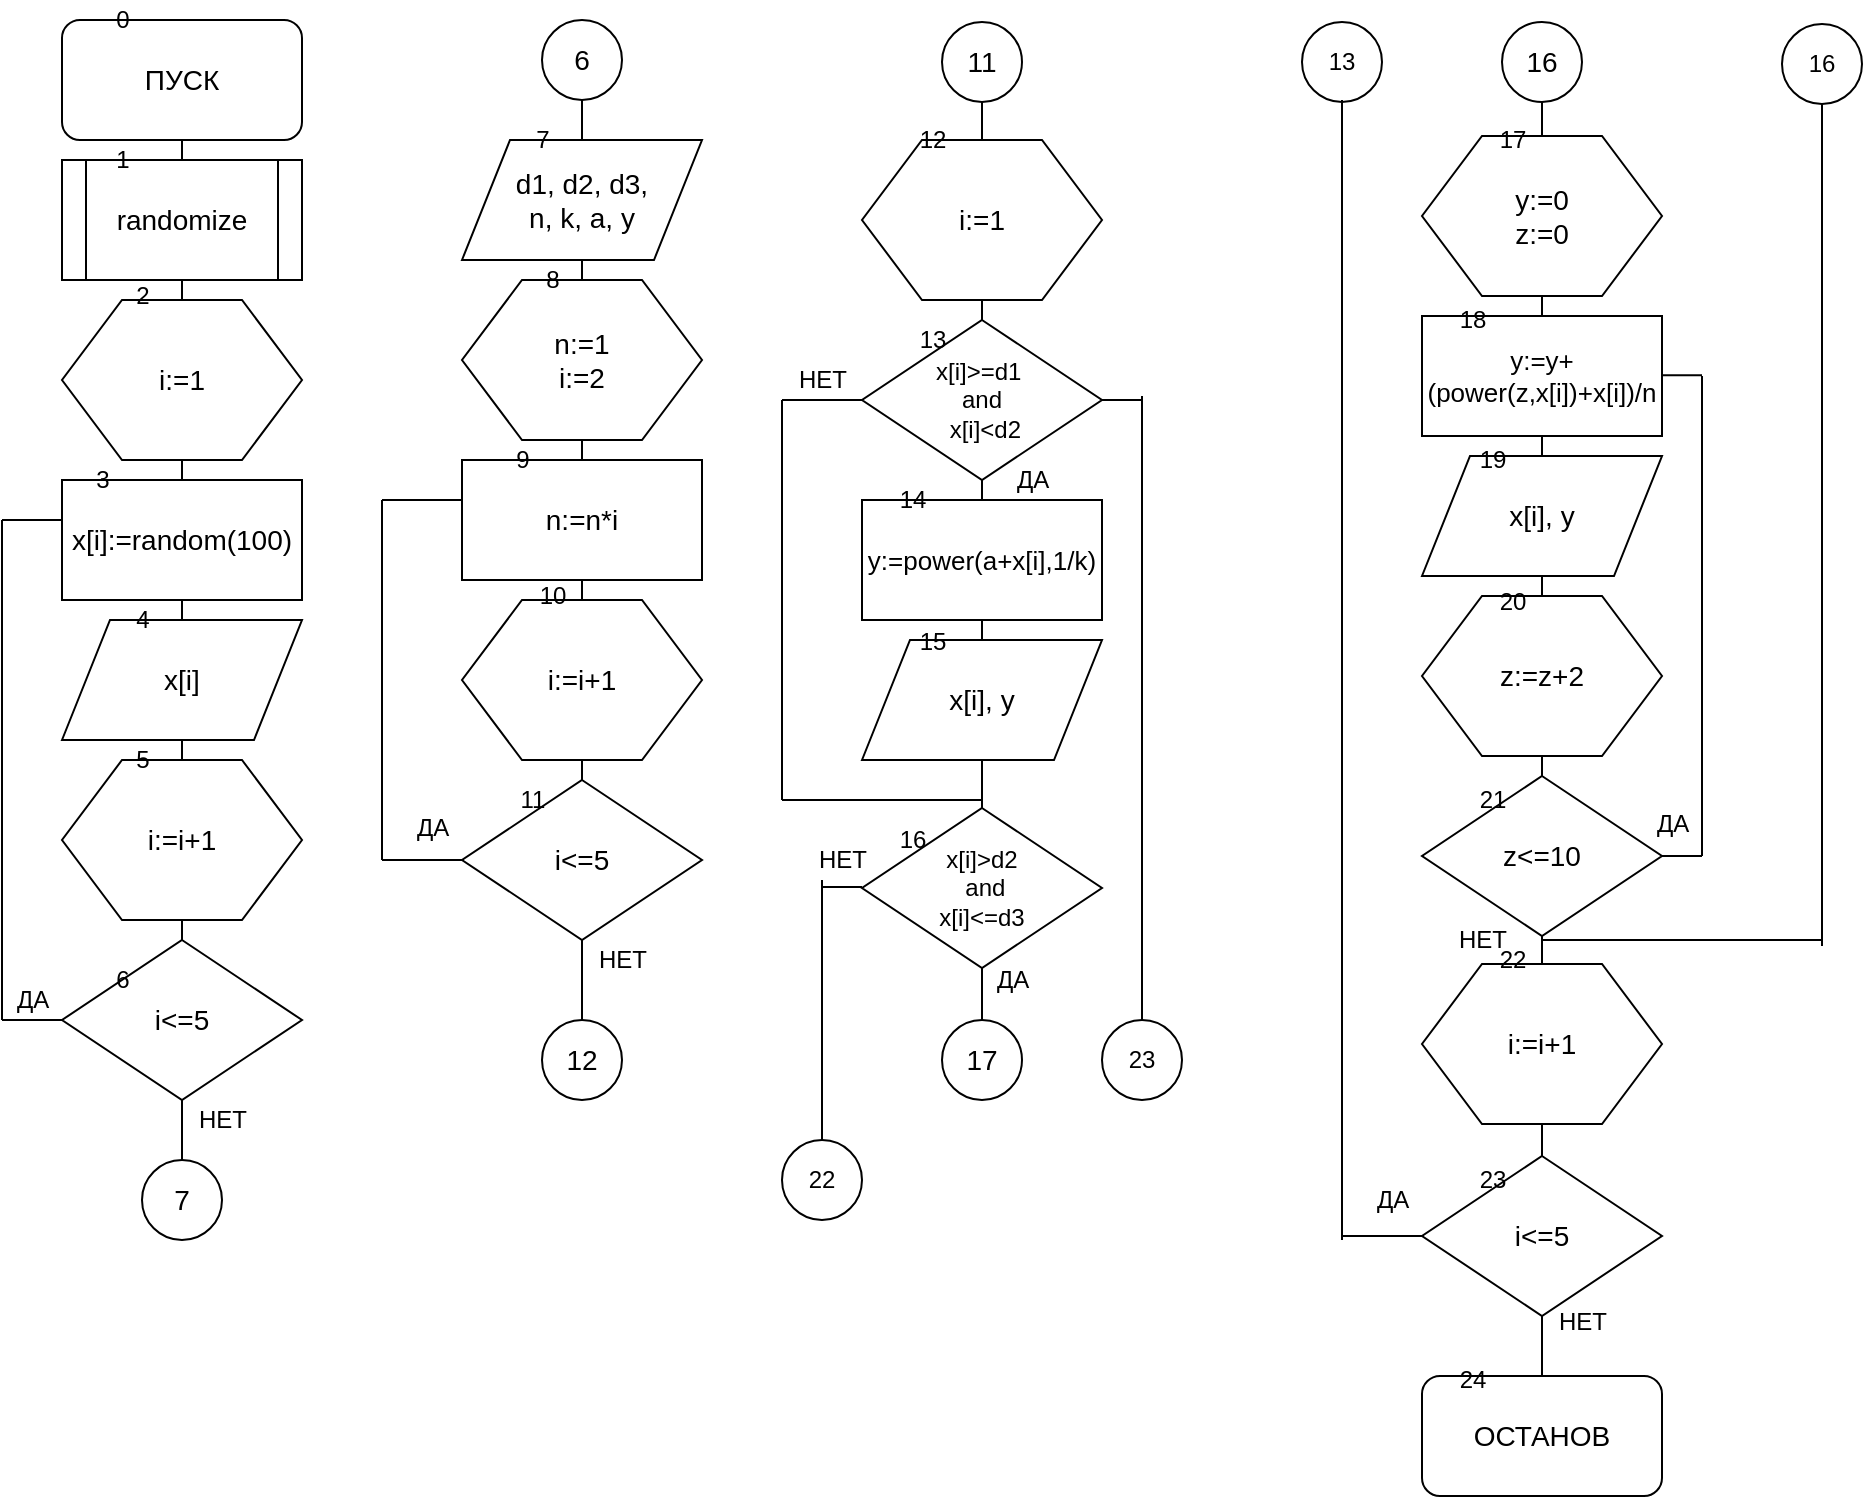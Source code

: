 <mxfile version="12.4.2" type="device" pages="1"><diagram id="S3DFibbqo-J8-yrh9Ixh" name="Page-1"><mxGraphModel dx="1220" dy="723" grid="1" gridSize="10" guides="1" tooltips="1" connect="1" arrows="1" fold="1" page="1" pageScale="1" pageWidth="827" pageHeight="1169" math="0" shadow="0"><root><mxCell id="0"/><mxCell id="1" parent="0"/><mxCell id="Db_5-F_NxsyMqJKdgJ6I-52" value="" style="endArrow=none;html=1;entryX=0.5;entryY=0;entryDx=0;entryDy=0;exitX=0.5;exitY=1;exitDx=0;exitDy=0;" edge="1" parent="1" source="Db_5-F_NxsyMqJKdgJ6I-46" target="Db_5-F_NxsyMqJKdgJ6I-3"><mxGeometry width="50" height="50" relative="1" as="geometry"><mxPoint x="860" y="498" as="sourcePoint"/><mxPoint x="910" y="448" as="targetPoint"/></mxGeometry></mxCell><mxCell id="Db_5-F_NxsyMqJKdgJ6I-39" value="" style="endArrow=none;html=1;entryX=0.5;entryY=1;entryDx=0;entryDy=0;" edge="1" parent="1" source="Db_5-F_NxsyMqJKdgJ6I-38" target="Db_5-F_NxsyMqJKdgJ6I-30"><mxGeometry width="50" height="50" relative="1" as="geometry"><mxPoint x="590" y="370" as="sourcePoint"/><mxPoint x="640" y="320" as="targetPoint"/></mxGeometry></mxCell><mxCell id="Db_5-F_NxsyMqJKdgJ6I-27" value="" style="endArrow=none;html=1;entryX=0.5;entryY=0;entryDx=0;entryDy=0;exitX=0.5;exitY=1;exitDx=0;exitDy=0;" edge="1" parent="1" source="Db_5-F_NxsyMqJKdgJ6I-15" target="Db_5-F_NxsyMqJKdgJ6I-20"><mxGeometry width="50" height="50" relative="1" as="geometry"><mxPoint x="380" y="410" as="sourcePoint"/><mxPoint x="430" y="360" as="targetPoint"/></mxGeometry></mxCell><mxCell id="Db_5-F_NxsyMqJKdgJ6I-13" value="" style="endArrow=none;html=1;exitX=0.5;exitY=1;exitDx=0;exitDy=0;" edge="1" parent="1" source="Db_5-F_NxsyMqJKdgJ6I-2"><mxGeometry width="50" height="50" relative="1" as="geometry"><mxPoint x="200" y="410" as="sourcePoint"/><mxPoint x="100" y="590" as="targetPoint"/></mxGeometry></mxCell><mxCell id="Db_5-F_NxsyMqJKdgJ6I-2" value="&lt;font style=&quot;font-size: 14px&quot;&gt;ПУСК&lt;/font&gt;" style="rounded=1;whiteSpace=wrap;html=1;" vertex="1" parent="1"><mxGeometry x="40" y="20" width="120" height="60" as="geometry"/></mxCell><mxCell id="Db_5-F_NxsyMqJKdgJ6I-3" value="&lt;font style=&quot;font-size: 14px&quot;&gt;ОСТАНОВ&lt;/font&gt;" style="rounded=1;whiteSpace=wrap;html=1;" vertex="1" parent="1"><mxGeometry x="720" y="698" width="120" height="60" as="geometry"/></mxCell><mxCell id="Db_5-F_NxsyMqJKdgJ6I-4" value="&lt;font style=&quot;font-size: 14px&quot;&gt;randomize&lt;/font&gt;" style="shape=process;whiteSpace=wrap;html=1;backgroundOutline=1;" vertex="1" parent="1"><mxGeometry x="40" y="90" width="120" height="60" as="geometry"/></mxCell><mxCell id="Db_5-F_NxsyMqJKdgJ6I-5" value="&lt;font style=&quot;font-size: 14px&quot;&gt;i:=1&lt;/font&gt;" style="shape=hexagon;perimeter=hexagonPerimeter2;whiteSpace=wrap;html=1;" vertex="1" parent="1"><mxGeometry x="40" y="160" width="120" height="80" as="geometry"/></mxCell><mxCell id="Db_5-F_NxsyMqJKdgJ6I-6" value="&lt;font style=&quot;font-size: 14px&quot;&gt;x[i]:=random(100)&lt;/font&gt;" style="rounded=0;whiteSpace=wrap;html=1;" vertex="1" parent="1"><mxGeometry x="40" y="250" width="120" height="60" as="geometry"/></mxCell><mxCell id="Db_5-F_NxsyMqJKdgJ6I-7" value="&lt;font style=&quot;font-size: 14px&quot;&gt;x[i]&lt;/font&gt;" style="shape=parallelogram;perimeter=parallelogramPerimeter;whiteSpace=wrap;html=1;" vertex="1" parent="1"><mxGeometry x="40" y="320" width="120" height="60" as="geometry"/></mxCell><mxCell id="Db_5-F_NxsyMqJKdgJ6I-8" value="&lt;font style=&quot;font-size: 14px&quot;&gt;i:=i+1&lt;/font&gt;" style="shape=hexagon;perimeter=hexagonPerimeter2;whiteSpace=wrap;html=1;" vertex="1" parent="1"><mxGeometry x="40" y="390" width="120" height="80" as="geometry"/></mxCell><mxCell id="Db_5-F_NxsyMqJKdgJ6I-9" value="&lt;font style=&quot;font-size: 14px&quot;&gt;i&amp;lt;=5&lt;/font&gt;" style="rhombus;whiteSpace=wrap;html=1;" vertex="1" parent="1"><mxGeometry x="40" y="480" width="120" height="80" as="geometry"/></mxCell><mxCell id="Db_5-F_NxsyMqJKdgJ6I-10" value="" style="endArrow=none;html=1;entryX=0;entryY=0.5;entryDx=0;entryDy=0;" edge="1" parent="1" target="Db_5-F_NxsyMqJKdgJ6I-9"><mxGeometry width="50" height="50" relative="1" as="geometry"><mxPoint x="10" y="520" as="sourcePoint"/><mxPoint x="250" y="470" as="targetPoint"/></mxGeometry></mxCell><mxCell id="Db_5-F_NxsyMqJKdgJ6I-11" value="" style="endArrow=none;html=1;" edge="1" parent="1"><mxGeometry width="50" height="50" relative="1" as="geometry"><mxPoint x="10" y="270" as="sourcePoint"/><mxPoint x="10" y="520" as="targetPoint"/></mxGeometry></mxCell><mxCell id="Db_5-F_NxsyMqJKdgJ6I-12" value="" style="endArrow=none;html=1;entryX=0;entryY=0.5;entryDx=0;entryDy=0;" edge="1" parent="1"><mxGeometry width="50" height="50" relative="1" as="geometry"><mxPoint x="10" y="270" as="sourcePoint"/><mxPoint x="40" y="270" as="targetPoint"/></mxGeometry></mxCell><mxCell id="Db_5-F_NxsyMqJKdgJ6I-14" value="&lt;font style=&quot;font-size: 14px&quot;&gt;7&lt;/font&gt;" style="ellipse;whiteSpace=wrap;html=1;aspect=fixed;" vertex="1" parent="1"><mxGeometry x="80" y="590" width="40" height="40" as="geometry"/></mxCell><mxCell id="Db_5-F_NxsyMqJKdgJ6I-15" value="&lt;font style=&quot;font-size: 14px&quot;&gt;6&lt;/font&gt;" style="ellipse;whiteSpace=wrap;html=1;aspect=fixed;" vertex="1" parent="1"><mxGeometry x="280" y="20" width="40" height="40" as="geometry"/></mxCell><mxCell id="Db_5-F_NxsyMqJKdgJ6I-16" value="&lt;font style=&quot;font-size: 14px&quot;&gt;d1, d2, d3,&lt;br&gt;n, k, a, y&lt;/font&gt;" style="shape=parallelogram;perimeter=parallelogramPerimeter;whiteSpace=wrap;html=1;" vertex="1" parent="1"><mxGeometry x="240" y="80" width="120" height="60" as="geometry"/></mxCell><mxCell id="Db_5-F_NxsyMqJKdgJ6I-17" value="&lt;font style=&quot;font-size: 14px&quot;&gt;n:=1&lt;br&gt;i:=2&lt;/font&gt;" style="shape=hexagon;perimeter=hexagonPerimeter2;whiteSpace=wrap;html=1;" vertex="1" parent="1"><mxGeometry x="240" y="150" width="120" height="80" as="geometry"/></mxCell><mxCell id="Db_5-F_NxsyMqJKdgJ6I-18" value="&lt;font style=&quot;font-size: 14px&quot;&gt;n:=n*i&lt;/font&gt;" style="rounded=0;whiteSpace=wrap;html=1;" vertex="1" parent="1"><mxGeometry x="240" y="240" width="120" height="60" as="geometry"/></mxCell><mxCell id="Db_5-F_NxsyMqJKdgJ6I-19" value="&lt;font style=&quot;font-size: 14px&quot;&gt;i:=i+1&lt;/font&gt;" style="shape=hexagon;perimeter=hexagonPerimeter2;whiteSpace=wrap;html=1;" vertex="1" parent="1"><mxGeometry x="240" y="310" width="120" height="80" as="geometry"/></mxCell><mxCell id="Db_5-F_NxsyMqJKdgJ6I-20" value="&lt;font style=&quot;font-size: 14px&quot;&gt;i&amp;lt;=5&lt;/font&gt;" style="rhombus;whiteSpace=wrap;html=1;" vertex="1" parent="1"><mxGeometry x="240" y="400" width="120" height="80" as="geometry"/></mxCell><mxCell id="Db_5-F_NxsyMqJKdgJ6I-21" value="" style="endArrow=none;html=1;entryX=0;entryY=0.5;entryDx=0;entryDy=0;" edge="1" parent="1" target="Db_5-F_NxsyMqJKdgJ6I-20"><mxGeometry width="50" height="50" relative="1" as="geometry"><mxPoint x="200" y="440" as="sourcePoint"/><mxPoint x="240" y="340" as="targetPoint"/></mxGeometry></mxCell><mxCell id="Db_5-F_NxsyMqJKdgJ6I-22" value="" style="endArrow=none;html=1;" edge="1" parent="1"><mxGeometry width="50" height="50" relative="1" as="geometry"><mxPoint x="200" y="440" as="sourcePoint"/><mxPoint x="200" y="260" as="targetPoint"/></mxGeometry></mxCell><mxCell id="Db_5-F_NxsyMqJKdgJ6I-23" value="" style="endArrow=none;html=1;entryX=0;entryY=0.5;entryDx=0;entryDy=0;" edge="1" parent="1"><mxGeometry width="50" height="50" relative="1" as="geometry"><mxPoint x="200" y="260" as="sourcePoint"/><mxPoint x="240" y="260" as="targetPoint"/></mxGeometry></mxCell><mxCell id="Db_5-F_NxsyMqJKdgJ6I-24" value="ДА" style="text;html=1;align=center;verticalAlign=middle;resizable=0;points=[];;autosize=1;" vertex="1" parent="1"><mxGeometry x="10" y="500" width="30" height="20" as="geometry"/></mxCell><mxCell id="Db_5-F_NxsyMqJKdgJ6I-25" value="НЕТ" style="text;html=1;align=center;verticalAlign=middle;resizable=0;points=[];;autosize=1;" vertex="1" parent="1"><mxGeometry x="100" y="560" width="40" height="20" as="geometry"/></mxCell><mxCell id="Db_5-F_NxsyMqJKdgJ6I-26" value="ДА" style="text;html=1;align=center;verticalAlign=middle;resizable=0;points=[];;autosize=1;" vertex="1" parent="1"><mxGeometry x="210" y="414" width="30" height="20" as="geometry"/></mxCell><mxCell id="Db_5-F_NxsyMqJKdgJ6I-28" value="" style="endArrow=none;html=1;entryX=0.5;entryY=1;entryDx=0;entryDy=0;" edge="1" parent="1" target="Db_5-F_NxsyMqJKdgJ6I-20"><mxGeometry width="50" height="50" relative="1" as="geometry"><mxPoint x="300" y="520" as="sourcePoint"/><mxPoint x="290" y="490" as="targetPoint"/></mxGeometry></mxCell><mxCell id="Db_5-F_NxsyMqJKdgJ6I-29" value="&lt;font style=&quot;font-size: 14px&quot;&gt;12&lt;/font&gt;" style="ellipse;whiteSpace=wrap;html=1;aspect=fixed;" vertex="1" parent="1"><mxGeometry x="280" y="520" width="40" height="40" as="geometry"/></mxCell><mxCell id="Db_5-F_NxsyMqJKdgJ6I-30" value="&lt;font style=&quot;font-size: 14px&quot;&gt;11&lt;/font&gt;" style="ellipse;whiteSpace=wrap;html=1;aspect=fixed;" vertex="1" parent="1"><mxGeometry x="480" y="21" width="40" height="40" as="geometry"/></mxCell><mxCell id="Db_5-F_NxsyMqJKdgJ6I-31" value="&lt;font style=&quot;font-size: 14px&quot;&gt;i:=1&lt;/font&gt;" style="shape=hexagon;perimeter=hexagonPerimeter2;whiteSpace=wrap;html=1;" vertex="1" parent="1"><mxGeometry x="440" y="80" width="120" height="80" as="geometry"/></mxCell><mxCell id="Db_5-F_NxsyMqJKdgJ6I-32" value="x[i]&amp;gt;=d1&amp;nbsp;&lt;br&gt;and&lt;br&gt;&amp;nbsp;x[i]&amp;lt;d2" style="rhombus;whiteSpace=wrap;html=1;" vertex="1" parent="1"><mxGeometry x="440" y="170" width="120" height="80" as="geometry"/></mxCell><mxCell id="Db_5-F_NxsyMqJKdgJ6I-33" value="&lt;font style=&quot;font-size: 13px&quot;&gt;y:=power(a+x[i],1/k)&lt;/font&gt;" style="rounded=0;whiteSpace=wrap;html=1;" vertex="1" parent="1"><mxGeometry x="440" y="260" width="120" height="60" as="geometry"/></mxCell><mxCell id="Db_5-F_NxsyMqJKdgJ6I-34" value="&lt;font style=&quot;font-size: 14px&quot;&gt;x[i], y&lt;/font&gt;" style="shape=parallelogram;perimeter=parallelogramPerimeter;whiteSpace=wrap;html=1;" vertex="1" parent="1"><mxGeometry x="440" y="330" width="120" height="60" as="geometry"/></mxCell><mxCell id="Db_5-F_NxsyMqJKdgJ6I-35" value="x[i]&amp;gt;d2&lt;br&gt;&amp;nbsp;and &lt;br&gt;x[i]&amp;lt;=d3" style="rhombus;whiteSpace=wrap;html=1;" vertex="1" parent="1"><mxGeometry x="440" y="414" width="120" height="80" as="geometry"/></mxCell><mxCell id="Db_5-F_NxsyMqJKdgJ6I-38" value="&lt;font style=&quot;font-size: 14px&quot;&gt;17&lt;/font&gt;" style="ellipse;whiteSpace=wrap;html=1;aspect=fixed;" vertex="1" parent="1"><mxGeometry x="480" y="520" width="40" height="40" as="geometry"/></mxCell><mxCell id="Db_5-F_NxsyMqJKdgJ6I-40" value="НЕТ" style="text;html=1;align=center;verticalAlign=middle;resizable=0;points=[];;autosize=1;" vertex="1" parent="1"><mxGeometry x="300" y="480" width="40" height="20" as="geometry"/></mxCell><mxCell id="Db_5-F_NxsyMqJKdgJ6I-41" value="" style="endArrow=none;html=1;" edge="1" parent="1"><mxGeometry width="50" height="50" relative="1" as="geometry"><mxPoint x="400" y="410" as="sourcePoint"/><mxPoint x="400" y="210" as="targetPoint"/></mxGeometry></mxCell><mxCell id="Db_5-F_NxsyMqJKdgJ6I-42" value="" style="endArrow=none;html=1;" edge="1" parent="1"><mxGeometry width="50" height="50" relative="1" as="geometry"><mxPoint x="500" y="410" as="sourcePoint"/><mxPoint x="400" y="410" as="targetPoint"/></mxGeometry></mxCell><mxCell id="Db_5-F_NxsyMqJKdgJ6I-43" value="" style="endArrow=none;html=1;exitX=0;exitY=0.5;exitDx=0;exitDy=0;" edge="1" parent="1" source="Db_5-F_NxsyMqJKdgJ6I-32"><mxGeometry width="50" height="50" relative="1" as="geometry"><mxPoint x="400" y="510" as="sourcePoint"/><mxPoint x="400" y="210" as="targetPoint"/></mxGeometry></mxCell><mxCell id="Db_5-F_NxsyMqJKdgJ6I-44" value="ДА" style="text;html=1;align=center;verticalAlign=middle;resizable=0;points=[];;autosize=1;" vertex="1" parent="1"><mxGeometry x="510" y="240" width="30" height="20" as="geometry"/></mxCell><mxCell id="Db_5-F_NxsyMqJKdgJ6I-45" value="НЕТ" style="text;html=1;align=center;verticalAlign=middle;resizable=0;points=[];;autosize=1;" vertex="1" parent="1"><mxGeometry x="400" y="190" width="40" height="20" as="geometry"/></mxCell><mxCell id="Db_5-F_NxsyMqJKdgJ6I-46" value="&lt;font style=&quot;font-size: 14px&quot;&gt;16&lt;/font&gt;" style="ellipse;whiteSpace=wrap;html=1;aspect=fixed;" vertex="1" parent="1"><mxGeometry x="760" y="21" width="40" height="40" as="geometry"/></mxCell><mxCell id="Db_5-F_NxsyMqJKdgJ6I-47" value="&lt;div style=&quot;font-size: 14px&quot;&gt;&lt;font style=&quot;font-size: 14px&quot;&gt;y:=0&lt;/font&gt;&lt;/div&gt;&lt;div style=&quot;font-size: 14px&quot;&gt;&lt;font style=&quot;font-size: 14px&quot;&gt;z:=0&lt;/font&gt;&lt;/div&gt;" style="shape=hexagon;perimeter=hexagonPerimeter2;whiteSpace=wrap;html=1;" vertex="1" parent="1"><mxGeometry x="720" y="78" width="120" height="80" as="geometry"/></mxCell><mxCell id="Db_5-F_NxsyMqJKdgJ6I-48" value="&lt;font style=&quot;font-size: 13px&quot;&gt;y:=y+(power(z,x[i])+x[i])/n&lt;/font&gt;" style="rounded=0;whiteSpace=wrap;html=1;" vertex="1" parent="1"><mxGeometry x="720" y="168" width="120" height="60" as="geometry"/></mxCell><mxCell id="Db_5-F_NxsyMqJKdgJ6I-49" value="&lt;font style=&quot;font-size: 14px&quot;&gt;x[i], y&lt;/font&gt;" style="shape=parallelogram;perimeter=parallelogramPerimeter;whiteSpace=wrap;html=1;" vertex="1" parent="1"><mxGeometry x="720" y="238" width="120" height="60" as="geometry"/></mxCell><mxCell id="Db_5-F_NxsyMqJKdgJ6I-50" value="&lt;font style=&quot;font-size: 14px&quot;&gt;z:=z+2&lt;/font&gt;" style="shape=hexagon;perimeter=hexagonPerimeter2;whiteSpace=wrap;html=1;" vertex="1" parent="1"><mxGeometry x="720" y="308" width="120" height="80" as="geometry"/></mxCell><mxCell id="Db_5-F_NxsyMqJKdgJ6I-51" value="&lt;font style=&quot;font-size: 14px&quot;&gt;i&amp;lt;=5&lt;/font&gt;" style="rhombus;whiteSpace=wrap;html=1;" vertex="1" parent="1"><mxGeometry x="720" y="588" width="120" height="80" as="geometry"/></mxCell><mxCell id="Db_5-F_NxsyMqJKdgJ6I-53" value="&lt;font style=&quot;font-size: 14px&quot;&gt;z&amp;lt;=10&lt;/font&gt;" style="rhombus;whiteSpace=wrap;html=1;" vertex="1" parent="1"><mxGeometry x="720" y="398" width="120" height="80" as="geometry"/></mxCell><mxCell id="Db_5-F_NxsyMqJKdgJ6I-54" value="&lt;font style=&quot;font-size: 14px&quot;&gt;i:=i+1&lt;/font&gt;" style="shape=hexagon;perimeter=hexagonPerimeter2;whiteSpace=wrap;html=1;" vertex="1" parent="1"><mxGeometry x="720" y="492" width="120" height="80" as="geometry"/></mxCell><mxCell id="Db_5-F_NxsyMqJKdgJ6I-55" value="" style="endArrow=none;html=1;exitX=1;exitY=0.5;exitDx=0;exitDy=0;" edge="1" parent="1" source="Db_5-F_NxsyMqJKdgJ6I-53"><mxGeometry width="50" height="50" relative="1" as="geometry"><mxPoint x="840" y="418" as="sourcePoint"/><mxPoint x="860" y="438" as="targetPoint"/></mxGeometry></mxCell><mxCell id="Db_5-F_NxsyMqJKdgJ6I-56" value="" style="endArrow=none;html=1;" edge="1" parent="1"><mxGeometry width="50" height="50" relative="1" as="geometry"><mxPoint x="860" y="198" as="sourcePoint"/><mxPoint x="860" y="438" as="targetPoint"/></mxGeometry></mxCell><mxCell id="Db_5-F_NxsyMqJKdgJ6I-57" value="" style="endArrow=none;html=1;exitX=1;exitY=0.5;exitDx=0;exitDy=0;" edge="1" parent="1"><mxGeometry width="50" height="50" relative="1" as="geometry"><mxPoint x="840" y="197.58" as="sourcePoint"/><mxPoint x="860" y="197.58" as="targetPoint"/></mxGeometry></mxCell><mxCell id="Db_5-F_NxsyMqJKdgJ6I-58" value="ДА" style="text;html=1;align=center;verticalAlign=middle;resizable=0;points=[];;autosize=1;" vertex="1" parent="1"><mxGeometry x="830" y="412" width="30" height="20" as="geometry"/></mxCell><mxCell id="Db_5-F_NxsyMqJKdgJ6I-59" value="НЕТ" style="text;html=1;align=center;verticalAlign=middle;resizable=0;points=[];;autosize=1;" vertex="1" parent="1"><mxGeometry x="730" y="470" width="40" height="20" as="geometry"/></mxCell><mxCell id="Db_5-F_NxsyMqJKdgJ6I-61" value="23" style="ellipse;whiteSpace=wrap;html=1;aspect=fixed;" vertex="1" parent="1"><mxGeometry x="560" y="520" width="40" height="40" as="geometry"/></mxCell><mxCell id="Db_5-F_NxsyMqJKdgJ6I-62" value="13" style="ellipse;whiteSpace=wrap;html=1;aspect=fixed;" vertex="1" parent="1"><mxGeometry x="660" y="21" width="40" height="40" as="geometry"/></mxCell><mxCell id="Db_5-F_NxsyMqJKdgJ6I-63" value="" style="endArrow=none;html=1;entryX=0;entryY=0.5;entryDx=0;entryDy=0;" edge="1" parent="1" target="Db_5-F_NxsyMqJKdgJ6I-51"><mxGeometry width="50" height="50" relative="1" as="geometry"><mxPoint x="680" y="628" as="sourcePoint"/><mxPoint x="720" y="500" as="targetPoint"/></mxGeometry></mxCell><mxCell id="Db_5-F_NxsyMqJKdgJ6I-64" value="" style="endArrow=none;html=1;exitX=0.5;exitY=0.975;exitDx=0;exitDy=0;exitPerimeter=0;" edge="1" parent="1" source="Db_5-F_NxsyMqJKdgJ6I-62"><mxGeometry width="50" height="50" relative="1" as="geometry"><mxPoint x="630" y="670" as="sourcePoint"/><mxPoint x="680" y="630" as="targetPoint"/></mxGeometry></mxCell><mxCell id="Db_5-F_NxsyMqJKdgJ6I-65" value="" style="endArrow=none;html=1;entryX=0.5;entryY=0;entryDx=0;entryDy=0;" edge="1" parent="1" target="Db_5-F_NxsyMqJKdgJ6I-61"><mxGeometry width="50" height="50" relative="1" as="geometry"><mxPoint x="580" y="208" as="sourcePoint"/><mxPoint x="220" y="780" as="targetPoint"/></mxGeometry></mxCell><mxCell id="Db_5-F_NxsyMqJKdgJ6I-66" value="" style="endArrow=none;html=1;exitX=1;exitY=0.5;exitDx=0;exitDy=0;" edge="1" parent="1" source="Db_5-F_NxsyMqJKdgJ6I-32"><mxGeometry width="50" height="50" relative="1" as="geometry"><mxPoint x="550" y="210" as="sourcePoint"/><mxPoint x="580" y="210" as="targetPoint"/></mxGeometry></mxCell><mxCell id="Db_5-F_NxsyMqJKdgJ6I-67" value="ДА" style="text;html=1;align=center;verticalAlign=middle;resizable=0;points=[];;autosize=1;" vertex="1" parent="1"><mxGeometry x="690" y="600" width="30" height="20" as="geometry"/></mxCell><mxCell id="Db_5-F_NxsyMqJKdgJ6I-68" value="НЕТ" style="text;html=1;align=center;verticalAlign=middle;resizable=0;points=[];;autosize=1;" vertex="1" parent="1"><mxGeometry x="780" y="661" width="40" height="20" as="geometry"/></mxCell><mxCell id="Db_5-F_NxsyMqJKdgJ6I-69" value="22" style="ellipse;whiteSpace=wrap;html=1;aspect=fixed;" vertex="1" parent="1"><mxGeometry x="400" y="580" width="40" height="40" as="geometry"/></mxCell><mxCell id="Db_5-F_NxsyMqJKdgJ6I-70" value="" style="endArrow=none;html=1;entryX=0.5;entryY=0;entryDx=0;entryDy=0;" edge="1" parent="1" target="Db_5-F_NxsyMqJKdgJ6I-69"><mxGeometry width="50" height="50" relative="1" as="geometry"><mxPoint x="420" y="450" as="sourcePoint"/><mxPoint x="420" y="490" as="targetPoint"/></mxGeometry></mxCell><mxCell id="Db_5-F_NxsyMqJKdgJ6I-71" value="" style="endArrow=none;html=1;" edge="1" parent="1"><mxGeometry width="50" height="50" relative="1" as="geometry"><mxPoint x="420" y="453.5" as="sourcePoint"/><mxPoint x="440" y="453.5" as="targetPoint"/></mxGeometry></mxCell><mxCell id="Db_5-F_NxsyMqJKdgJ6I-73" value="16" style="ellipse;whiteSpace=wrap;html=1;aspect=fixed;" vertex="1" parent="1"><mxGeometry x="900" y="22" width="40" height="40" as="geometry"/></mxCell><mxCell id="Db_5-F_NxsyMqJKdgJ6I-74" value="" style="endArrow=none;html=1;entryX=0.5;entryY=1;entryDx=0;entryDy=0;" edge="1" parent="1" target="Db_5-F_NxsyMqJKdgJ6I-73"><mxGeometry width="50" height="50" relative="1" as="geometry"><mxPoint x="920" y="483" as="sourcePoint"/><mxPoint x="940" y="180" as="targetPoint"/></mxGeometry></mxCell><mxCell id="Db_5-F_NxsyMqJKdgJ6I-75" value="" style="endArrow=none;html=1;" edge="1" parent="1"><mxGeometry width="50" height="50" relative="1" as="geometry"><mxPoint x="780" y="480" as="sourcePoint"/><mxPoint x="920" y="480" as="targetPoint"/></mxGeometry></mxCell><mxCell id="Db_5-F_NxsyMqJKdgJ6I-76" value="0" style="text;html=1;align=center;verticalAlign=middle;resizable=0;points=[];;autosize=1;" vertex="1" parent="1"><mxGeometry x="60" y="10" width="20" height="20" as="geometry"/></mxCell><mxCell id="Db_5-F_NxsyMqJKdgJ6I-77" value="1" style="text;html=1;align=center;verticalAlign=middle;resizable=0;points=[];;autosize=1;" vertex="1" parent="1"><mxGeometry x="60" y="80" width="20" height="20" as="geometry"/></mxCell><mxCell id="Db_5-F_NxsyMqJKdgJ6I-78" value="2" style="text;html=1;align=center;verticalAlign=middle;resizable=0;points=[];;autosize=1;" vertex="1" parent="1"><mxGeometry x="70" y="148" width="20" height="20" as="geometry"/></mxCell><mxCell id="Db_5-F_NxsyMqJKdgJ6I-79" value="3" style="text;html=1;align=center;verticalAlign=middle;resizable=0;points=[];;autosize=1;" vertex="1" parent="1"><mxGeometry x="50" y="240" width="20" height="20" as="geometry"/></mxCell><mxCell id="Db_5-F_NxsyMqJKdgJ6I-80" value="4" style="text;html=1;align=center;verticalAlign=middle;resizable=0;points=[];;autosize=1;" vertex="1" parent="1"><mxGeometry x="70" y="310" width="20" height="20" as="geometry"/></mxCell><mxCell id="Db_5-F_NxsyMqJKdgJ6I-81" value="5" style="text;html=1;align=center;verticalAlign=middle;resizable=0;points=[];;autosize=1;" vertex="1" parent="1"><mxGeometry x="70" y="380" width="20" height="20" as="geometry"/></mxCell><mxCell id="Db_5-F_NxsyMqJKdgJ6I-82" value="6" style="text;html=1;align=center;verticalAlign=middle;resizable=0;points=[];;autosize=1;" vertex="1" parent="1"><mxGeometry x="60" y="490" width="20" height="20" as="geometry"/></mxCell><mxCell id="Db_5-F_NxsyMqJKdgJ6I-83" value="7" style="text;html=1;align=center;verticalAlign=middle;resizable=0;points=[];;autosize=1;" vertex="1" parent="1"><mxGeometry x="270" y="70" width="20" height="20" as="geometry"/></mxCell><mxCell id="Db_5-F_NxsyMqJKdgJ6I-84" value="8" style="text;html=1;align=center;verticalAlign=middle;resizable=0;points=[];;autosize=1;" vertex="1" parent="1"><mxGeometry x="275" y="140" width="20" height="20" as="geometry"/></mxCell><mxCell id="Db_5-F_NxsyMqJKdgJ6I-85" value="9" style="text;html=1;align=center;verticalAlign=middle;resizable=0;points=[];;autosize=1;" vertex="1" parent="1"><mxGeometry x="260" y="230" width="20" height="20" as="geometry"/></mxCell><mxCell id="Db_5-F_NxsyMqJKdgJ6I-86" value="10" style="text;html=1;align=center;verticalAlign=middle;resizable=0;points=[];;autosize=1;" vertex="1" parent="1"><mxGeometry x="270" y="298" width="30" height="20" as="geometry"/></mxCell><mxCell id="Db_5-F_NxsyMqJKdgJ6I-87" value="11" style="text;html=1;align=center;verticalAlign=middle;resizable=0;points=[];;autosize=1;" vertex="1" parent="1"><mxGeometry x="260" y="400" width="30" height="20" as="geometry"/></mxCell><mxCell id="Db_5-F_NxsyMqJKdgJ6I-88" value="12" style="text;html=1;align=center;verticalAlign=middle;resizable=0;points=[];;autosize=1;" vertex="1" parent="1"><mxGeometry x="460" y="70" width="30" height="20" as="geometry"/></mxCell><mxCell id="Db_5-F_NxsyMqJKdgJ6I-89" value="13" style="text;html=1;align=center;verticalAlign=middle;resizable=0;points=[];;autosize=1;" vertex="1" parent="1"><mxGeometry x="460" y="170" width="30" height="20" as="geometry"/></mxCell><mxCell id="Db_5-F_NxsyMqJKdgJ6I-90" value="14" style="text;html=1;align=center;verticalAlign=middle;resizable=0;points=[];;autosize=1;" vertex="1" parent="1"><mxGeometry x="450" y="250" width="30" height="20" as="geometry"/></mxCell><mxCell id="Db_5-F_NxsyMqJKdgJ6I-91" value="15" style="text;html=1;align=center;verticalAlign=middle;resizable=0;points=[];;autosize=1;" vertex="1" parent="1"><mxGeometry x="460" y="321" width="30" height="20" as="geometry"/></mxCell><mxCell id="Db_5-F_NxsyMqJKdgJ6I-92" value="16" style="text;html=1;align=center;verticalAlign=middle;resizable=0;points=[];;autosize=1;" vertex="1" parent="1"><mxGeometry x="450" y="420" width="30" height="20" as="geometry"/></mxCell><mxCell id="Db_5-F_NxsyMqJKdgJ6I-93" value="17" style="text;html=1;align=center;verticalAlign=middle;resizable=0;points=[];;autosize=1;" vertex="1" parent="1"><mxGeometry x="750" y="70" width="30" height="20" as="geometry"/></mxCell><mxCell id="Db_5-F_NxsyMqJKdgJ6I-94" value="18" style="text;html=1;align=center;verticalAlign=middle;resizable=0;points=[];;autosize=1;" vertex="1" parent="1"><mxGeometry x="730" y="160" width="30" height="20" as="geometry"/></mxCell><mxCell id="Db_5-F_NxsyMqJKdgJ6I-95" value="19" style="text;html=1;align=center;verticalAlign=middle;resizable=0;points=[];;autosize=1;" vertex="1" parent="1"><mxGeometry x="740" y="230" width="30" height="20" as="geometry"/></mxCell><mxCell id="Db_5-F_NxsyMqJKdgJ6I-96" value="20" style="text;html=1;align=center;verticalAlign=middle;resizable=0;points=[];;autosize=1;" vertex="1" parent="1"><mxGeometry x="750" y="301" width="30" height="20" as="geometry"/></mxCell><mxCell id="Db_5-F_NxsyMqJKdgJ6I-97" value="21" style="text;html=1;align=center;verticalAlign=middle;resizable=0;points=[];;autosize=1;" vertex="1" parent="1"><mxGeometry x="740" y="400" width="30" height="20" as="geometry"/></mxCell><mxCell id="Db_5-F_NxsyMqJKdgJ6I-98" value="22" style="text;html=1;align=center;verticalAlign=middle;resizable=0;points=[];;autosize=1;" vertex="1" parent="1"><mxGeometry x="750" y="480" width="30" height="20" as="geometry"/></mxCell><mxCell id="Db_5-F_NxsyMqJKdgJ6I-99" value="23" style="text;html=1;align=center;verticalAlign=middle;resizable=0;points=[];;autosize=1;" vertex="1" parent="1"><mxGeometry x="740" y="590" width="30" height="20" as="geometry"/></mxCell><mxCell id="Db_5-F_NxsyMqJKdgJ6I-100" value="24" style="text;html=1;align=center;verticalAlign=middle;resizable=0;points=[];;autosize=1;" vertex="1" parent="1"><mxGeometry x="730" y="690" width="30" height="20" as="geometry"/></mxCell><mxCell id="Db_5-F_NxsyMqJKdgJ6I-101" value="ДА" style="text;html=1;align=center;verticalAlign=middle;resizable=0;points=[];;autosize=1;" vertex="1" parent="1"><mxGeometry x="500" y="490" width="30" height="20" as="geometry"/></mxCell><mxCell id="Db_5-F_NxsyMqJKdgJ6I-102" value="НЕТ" style="text;html=1;align=center;verticalAlign=middle;resizable=0;points=[];;autosize=1;" vertex="1" parent="1"><mxGeometry x="410" y="430" width="40" height="20" as="geometry"/></mxCell></root></mxGraphModel></diagram></mxfile>